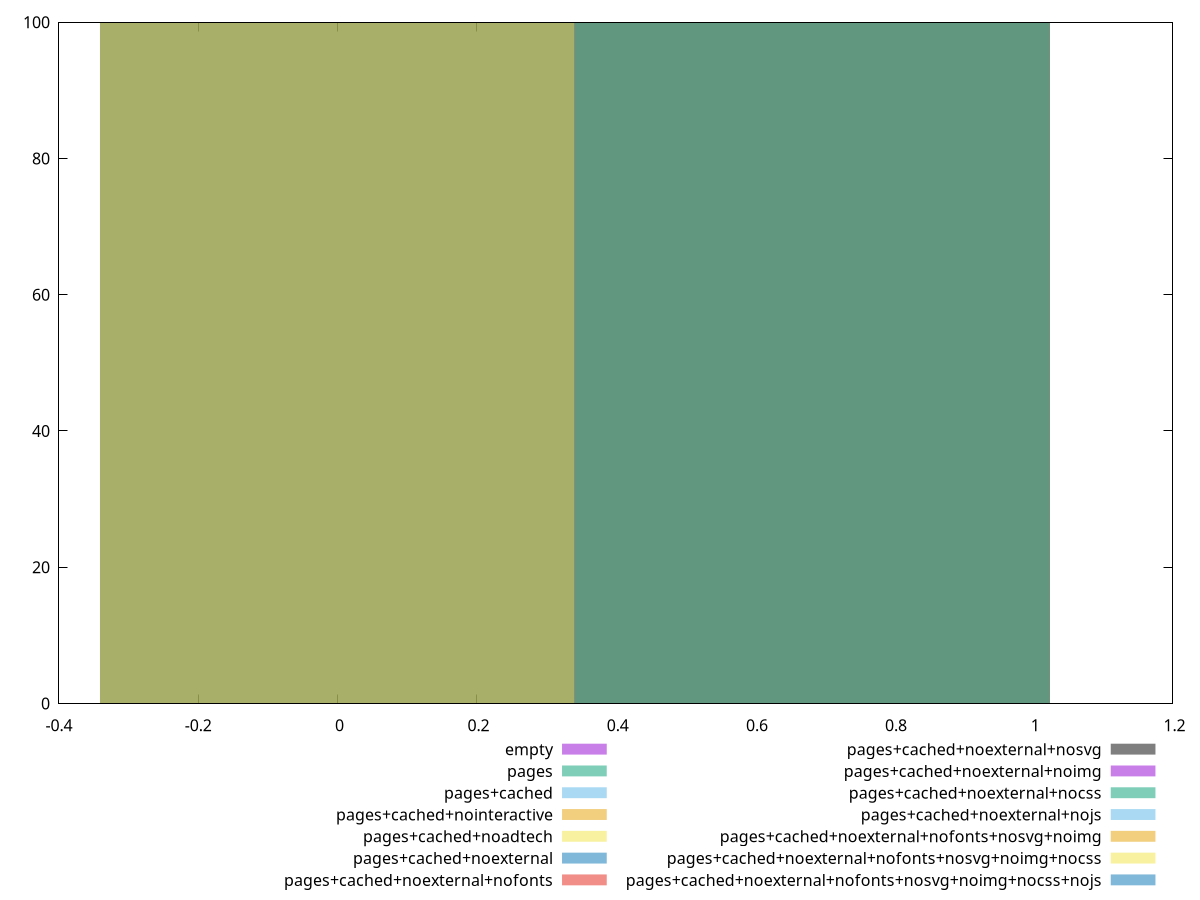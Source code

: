 reset
set terminal svg size 640, 620 enhanced background rgb 'white'
set output "reprap/interactive/comparison/histogram/all_score.svg"

$empty <<EOF
0.6822488499249445 100
EOF

$pages <<EOF
0 100
EOF

$pagesCached <<EOF
0 100
EOF

$pagesCachedNointeractive <<EOF
0 100
EOF

$pagesCachedNoadtech <<EOF
0.6822488499249445 100
EOF

$pagesCachedNoexternal <<EOF
0.6822488499249445 100
EOF

$pagesCachedNoexternalNofonts <<EOF
0.6822488499249445 100
EOF

$pagesCachedNoexternalNosvg <<EOF
0.6822488499249445 100
EOF

$pagesCachedNoexternalNoimg <<EOF
0.6822488499249445 100
EOF

$pagesCachedNoexternalNocss <<EOF
0.6822488499249445 100
EOF

$pagesCachedNoexternalNojs <<EOF
0.6822488499249445 100
EOF

$pagesCachedNoexternalNofontsNosvgNoimg <<EOF
0.6822488499249445 100
EOF

$pagesCachedNoexternalNofontsNosvgNoimgNocss <<EOF
0.6822488499249445 100
EOF

$pagesCachedNoexternalNofontsNosvgNoimgNocssNojs <<EOF
0.6822488499249445 100
EOF

set key outside below
set boxwidth 0.6822488499249445
set yrange [0:100]
set style fill transparent solid 0.5 noborder

plot \
  $empty title "empty" with boxes, \
  $pages title "pages" with boxes, \
  $pagesCached title "pages+cached" with boxes, \
  $pagesCachedNointeractive title "pages+cached+nointeractive" with boxes, \
  $pagesCachedNoadtech title "pages+cached+noadtech" with boxes, \
  $pagesCachedNoexternal title "pages+cached+noexternal" with boxes, \
  $pagesCachedNoexternalNofonts title "pages+cached+noexternal+nofonts" with boxes, \
  $pagesCachedNoexternalNosvg title "pages+cached+noexternal+nosvg" with boxes, \
  $pagesCachedNoexternalNoimg title "pages+cached+noexternal+noimg" with boxes, \
  $pagesCachedNoexternalNocss title "pages+cached+noexternal+nocss" with boxes, \
  $pagesCachedNoexternalNojs title "pages+cached+noexternal+nojs" with boxes, \
  $pagesCachedNoexternalNofontsNosvgNoimg title "pages+cached+noexternal+nofonts+nosvg+noimg" with boxes, \
  $pagesCachedNoexternalNofontsNosvgNoimgNocss title "pages+cached+noexternal+nofonts+nosvg+noimg+nocss" with boxes, \
  $pagesCachedNoexternalNofontsNosvgNoimgNocssNojs title "pages+cached+noexternal+nofonts+nosvg+noimg+nocss+nojs" with boxes, \


reset